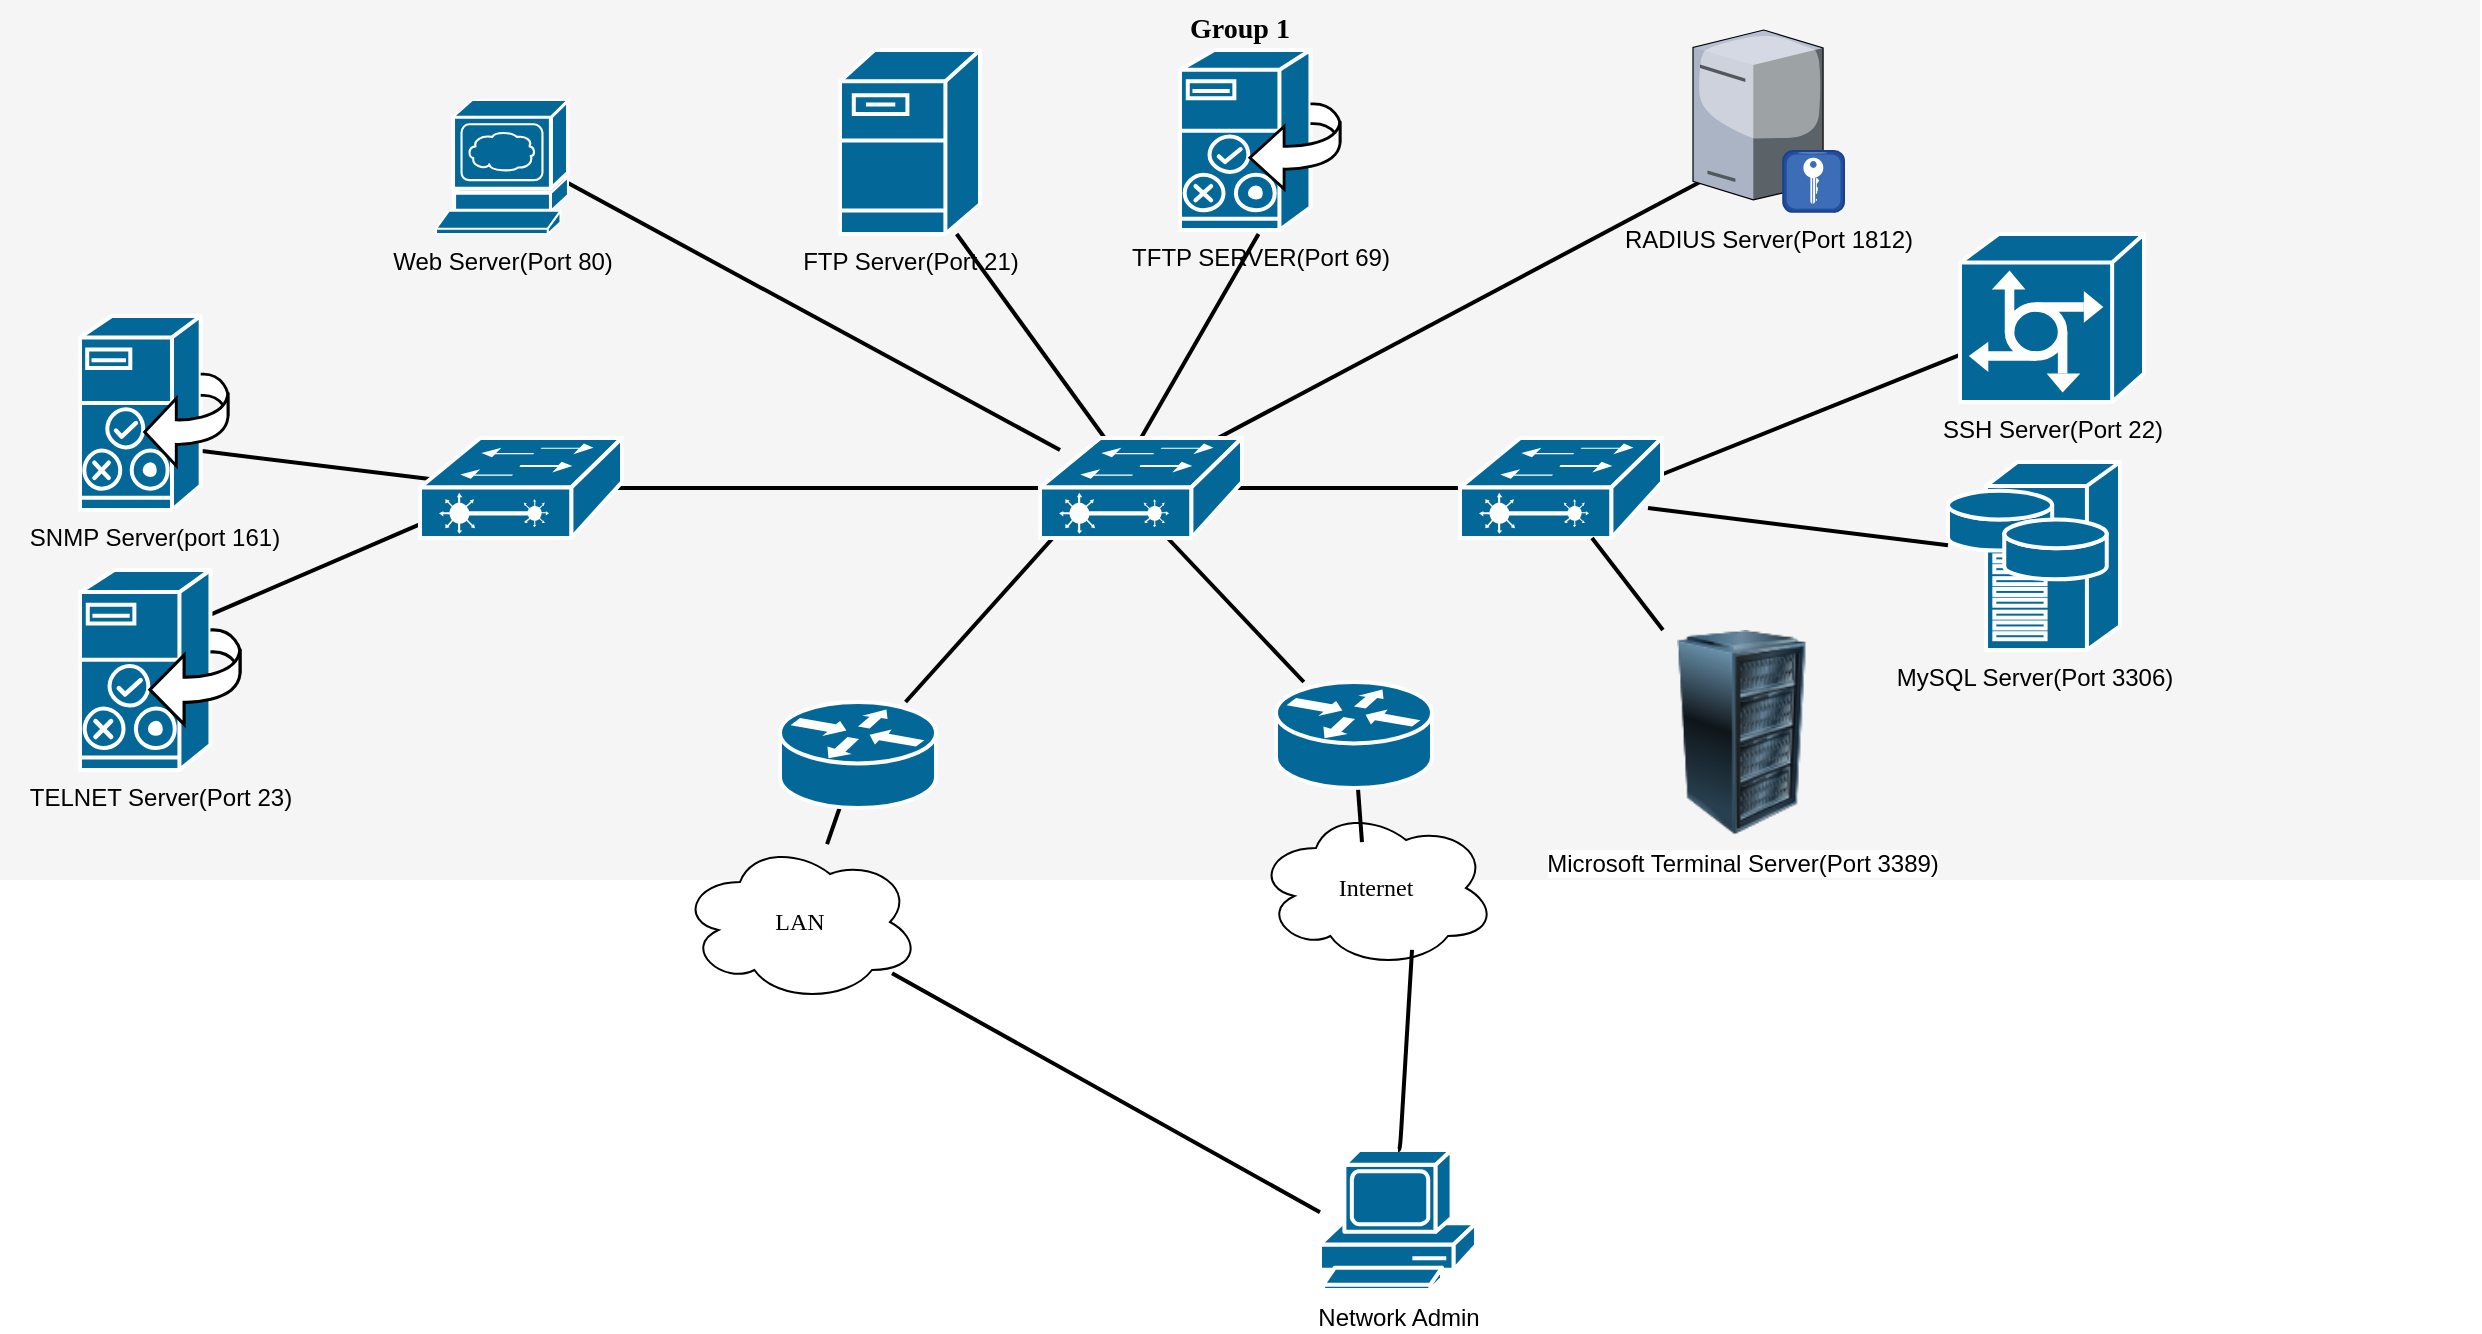 <mxfile version="15.7.4" type="github">
  <diagram name="Page-1" id="c37626ed-c26b-45fb-9056-f9ebc6bb27b6">
    <mxGraphModel dx="868" dy="479" grid="1" gridSize="10" guides="1" tooltips="1" connect="1" arrows="1" fold="1" page="1" pageScale="1" pageWidth="1100" pageHeight="850" background="none" math="0" shadow="0">
      <root>
        <mxCell id="0" />
        <mxCell id="1" parent="0" />
        <mxCell id="1c7a67bf8fd3230f-83" value="Group 1" style="whiteSpace=wrap;html=1;rounded=0;shadow=0;comic=0;strokeWidth=1;fontFamily=Verdana;fontSize=14;fillColor=#f5f5f5;strokeColor=none;verticalAlign=top;fontStyle=1" parent="1" vertex="1">
          <mxGeometry x="490" y="275" width="1240" height="440" as="geometry" />
        </mxCell>
        <mxCell id="1c7a67bf8fd3230f-37" style="edgeStyle=none;html=1;labelBackgroundColor=none;startFill=0;endArrow=none;endFill=0;strokeWidth=2;fontFamily=Verdana;fontSize=12;" parent="1" edge="1">
          <mxGeometry relative="1" as="geometry">
            <mxPoint x="774" y="366.548" as="sourcePoint" />
            <mxPoint x="1020" y="500" as="targetPoint" />
          </mxGeometry>
        </mxCell>
        <mxCell id="1c7a67bf8fd3230f-38" style="edgeStyle=none;html=1;labelBackgroundColor=none;startFill=0;endArrow=none;endFill=0;strokeWidth=2;fontFamily=Verdana;fontSize=12;" parent="1" target="cSWxuscRy3IH5lDIbwuA-13" edge="1">
          <mxGeometry relative="1" as="geometry">
            <mxPoint x="968.329" y="392" as="sourcePoint" />
            <mxPoint x="1023.671" y="476" as="targetPoint" />
          </mxGeometry>
        </mxCell>
        <mxCell id="1c7a67bf8fd3230f-39" style="edgeStyle=none;html=1;labelBackgroundColor=none;startFill=0;endArrow=none;endFill=0;strokeWidth=2;fontFamily=Verdana;fontSize=12;entryX=0.5;entryY=0;entryDx=0;entryDy=0;entryPerimeter=0;" parent="1" target="cSWxuscRy3IH5lDIbwuA-13" edge="1">
          <mxGeometry relative="1" as="geometry">
            <mxPoint x="1119.235" y="392" as="sourcePoint" />
            <mxPoint x="1074.765" y="476" as="targetPoint" />
          </mxGeometry>
        </mxCell>
        <mxCell id="1c7a67bf8fd3230f-40" style="edgeStyle=none;html=1;labelBackgroundColor=none;startFill=0;endArrow=none;endFill=0;strokeWidth=2;fontFamily=Verdana;fontSize=12;" parent="1" edge="1">
          <mxGeometry relative="1" as="geometry">
            <mxPoint x="1340" y="366" as="sourcePoint" />
            <mxPoint x="1084" y="502" as="targetPoint" />
          </mxGeometry>
        </mxCell>
        <mxCell id="1c7a67bf8fd3230f-41" style="edgeStyle=none;html=1;labelBackgroundColor=none;startFill=0;endArrow=none;endFill=0;strokeWidth=2;fontFamily=Verdana;fontSize=12;" parent="1" edge="1">
          <mxGeometry relative="1" as="geometry">
            <mxPoint x="1084" y="519" as="sourcePoint" />
            <mxPoint x="1240" y="519" as="targetPoint" />
          </mxGeometry>
        </mxCell>
        <mxCell id="1c7a67bf8fd3230f-45" style="edgeStyle=none;html=1;labelBackgroundColor=none;startFill=0;endArrow=none;endFill=0;strokeWidth=2;fontFamily=Verdana;fontSize=12;" parent="1" edge="1">
          <mxGeometry relative="1" as="geometry">
            <mxPoint x="1020" y="519" as="sourcePoint" />
            <mxPoint x="774" y="519" as="targetPoint" />
          </mxGeometry>
        </mxCell>
        <mxCell id="1c7a67bf8fd3230f-49" style="edgeStyle=none;html=1;labelBackgroundColor=none;startFill=0;endArrow=none;endFill=0;strokeWidth=2;fontFamily=Verdana;fontSize=12;exitX=0.099;exitY=0.92;exitDx=0;exitDy=0;exitPerimeter=0;" parent="1" source="cSWxuscRy3IH5lDIbwuA-13" target="1c7a67bf8fd3230f-46" edge="1">
          <mxGeometry relative="1" as="geometry">
            <mxPoint x="1020" y="551.12" as="sourcePoint" />
          </mxGeometry>
        </mxCell>
        <mxCell id="1c7a67bf8fd3230f-50" style="edgeStyle=none;html=1;labelBackgroundColor=none;startFill=0;endArrow=none;endFill=0;strokeWidth=2;fontFamily=Verdana;fontSize=12;exitX=0.594;exitY=0.92;exitDx=0;exitDy=0;exitPerimeter=0;" parent="1" source="cSWxuscRy3IH5lDIbwuA-13" target="1c7a67bf8fd3230f-47" edge="1">
          <mxGeometry relative="1" as="geometry">
            <mxPoint x="1084" y="553.365" as="sourcePoint" />
          </mxGeometry>
        </mxCell>
        <mxCell id="1c7a67bf8fd3230f-64" style="edgeStyle=none;html=1;labelBackgroundColor=none;startFill=0;endArrow=none;endFill=0;strokeWidth=2;fontFamily=Verdana;fontSize=12;" parent="1" edge="1">
          <mxGeometry relative="1" as="geometry">
            <mxPoint x="710" y="515.092" as="sourcePoint" />
            <mxPoint x="591" y="500.557" as="targetPoint" />
          </mxGeometry>
        </mxCell>
        <mxCell id="1c7a67bf8fd3230f-65" style="edgeStyle=none;html=1;labelBackgroundColor=none;startFill=0;endArrow=none;endFill=0;strokeWidth=2;fontFamily=Verdana;fontSize=12;" parent="1" edge="1">
          <mxGeometry relative="1" as="geometry">
            <mxPoint x="710" y="532.807" as="sourcePoint" />
            <mxPoint x="590" y="584.584" as="targetPoint" />
          </mxGeometry>
        </mxCell>
        <mxCell id="1c7a67bf8fd3230f-42" style="edgeStyle=none;html=1;labelBackgroundColor=none;startFill=0;endArrow=none;endFill=0;strokeWidth=2;fontFamily=Verdana;fontSize=12;" parent="1" target="cSWxuscRy3IH5lDIbwuA-19" edge="1">
          <mxGeometry relative="1" as="geometry">
            <mxPoint x="1304" y="519" as="sourcePoint" />
            <mxPoint x="1372" y="519" as="targetPoint" />
          </mxGeometry>
        </mxCell>
        <mxCell id="1c7a67bf8fd3230f-61" style="edgeStyle=none;html=1;labelBackgroundColor=none;startFill=0;endArrow=none;endFill=0;strokeWidth=2;fontFamily=Verdana;fontSize=12;" parent="1" source="1c7a67bf8fd3230f-13" edge="1">
          <mxGeometry relative="1" as="geometry">
            <mxPoint x="1150" y="881.137" as="targetPoint" />
          </mxGeometry>
        </mxCell>
        <mxCell id="1c7a67bf8fd3230f-13" value="LAN" style="ellipse;shape=cloud;whiteSpace=wrap;html=1;rounded=0;shadow=0;comic=0;strokeWidth=1;fontFamily=Verdana;fontSize=12;" parent="1" vertex="1">
          <mxGeometry x="830" y="696" width="120" height="80" as="geometry" />
        </mxCell>
        <mxCell id="1c7a67bf8fd3230f-15" value="Internet" style="ellipse;shape=cloud;whiteSpace=wrap;html=1;rounded=0;shadow=0;comic=0;strokeWidth=1;fontFamily=Verdana;fontSize=12;" parent="1" vertex="1">
          <mxGeometry x="1118" y="679" width="120" height="80" as="geometry" />
        </mxCell>
        <mxCell id="1c7a67bf8fd3230f-55" style="edgeStyle=none;html=1;labelBackgroundColor=none;startFill=0;endArrow=none;endFill=0;strokeWidth=2;fontFamily=Verdana;fontSize=12;" parent="1" source="1c7a67bf8fd3230f-46" target="1c7a67bf8fd3230f-13" edge="1">
          <mxGeometry relative="1" as="geometry" />
        </mxCell>
        <mxCell id="1c7a67bf8fd3230f-46" value="" style="shape=mxgraph.cisco.routers.router;html=1;dashed=0;fillColor=#036897;strokeColor=#ffffff;strokeWidth=2;verticalLabelPosition=bottom;verticalAlign=top;rounded=0;shadow=0;comic=0;fontFamily=Verdana;fontSize=12;" parent="1" vertex="1">
          <mxGeometry x="880" y="626" width="78" height="53" as="geometry" />
        </mxCell>
        <mxCell id="1c7a67bf8fd3230f-54" style="edgeStyle=none;html=1;labelBackgroundColor=none;startFill=0;endArrow=none;endFill=0;strokeWidth=2;fontFamily=Verdana;fontSize=12;" parent="1" source="1c7a67bf8fd3230f-47" edge="1">
          <mxGeometry relative="1" as="geometry">
            <mxPoint x="1170.993" y="696.05" as="targetPoint" />
          </mxGeometry>
        </mxCell>
        <mxCell id="1c7a67bf8fd3230f-47" value="" style="shape=mxgraph.cisco.routers.router;html=1;dashed=0;fillColor=#036897;strokeColor=#ffffff;strokeWidth=2;verticalLabelPosition=bottom;verticalAlign=top;rounded=0;shadow=0;comic=0;fontFamily=Verdana;fontSize=12;" parent="1" vertex="1">
          <mxGeometry x="1128" y="616" width="78" height="53" as="geometry" />
        </mxCell>
        <object label="Web Server(Port 80)" placeholders="1" id="cSWxuscRy3IH5lDIbwuA-2">
          <mxCell style="shape=mxgraph.cisco.servers.www_server;sketch=0;html=1;pointerEvents=1;dashed=0;fillColor=#036897;strokeColor=#ffffff;strokeWidth=2;verticalLabelPosition=bottom;verticalAlign=top;align=center;outlineConnect=0;" vertex="1" parent="1">
            <mxGeometry x="708" y="325" width="66" height="67" as="geometry" />
          </mxCell>
        </object>
        <mxCell id="cSWxuscRy3IH5lDIbwuA-7" value="&lt;div&gt;FTP Server(Port 21)&lt;/div&gt;" style="shape=mxgraph.cisco.servers.fileserver;sketch=0;html=1;pointerEvents=1;dashed=0;fillColor=#036897;strokeColor=#ffffff;strokeWidth=2;verticalLabelPosition=bottom;verticalAlign=top;align=center;outlineConnect=0;" vertex="1" parent="1">
          <mxGeometry x="910" y="300" width="70" height="92" as="geometry" />
        </mxCell>
        <mxCell id="cSWxuscRy3IH5lDIbwuA-8" value="TFTP SERVER(Port 69)" style="shape=mxgraph.cisco.servers.cisco_unified_presence_server;sketch=0;html=1;pointerEvents=1;dashed=0;fillColor=#036897;strokeColor=#ffffff;strokeWidth=2;verticalLabelPosition=bottom;verticalAlign=top;align=center;outlineConnect=0;" vertex="1" parent="1">
          <mxGeometry x="1080" y="300" width="80" height="90" as="geometry" />
        </mxCell>
        <mxCell id="cSWxuscRy3IH5lDIbwuA-13" value="" style="shape=mxgraph.cisco.switches.layer_2_remote_switch;sketch=0;html=1;pointerEvents=1;dashed=0;fillColor=#036897;strokeColor=#ffffff;strokeWidth=2;verticalLabelPosition=bottom;verticalAlign=top;align=center;outlineConnect=0;" vertex="1" parent="1">
          <mxGeometry x="1010" y="494" width="101" height="50" as="geometry" />
        </mxCell>
        <mxCell id="cSWxuscRy3IH5lDIbwuA-14" value="RADIUS Server(Port 1812)" style="verticalLabelPosition=bottom;sketch=0;aspect=fixed;html=1;verticalAlign=top;strokeColor=none;align=center;outlineConnect=0;shape=mxgraph.citrix.radius_server;" vertex="1" parent="1">
          <mxGeometry x="1336.5" y="290" width="75.5" height="91" as="geometry" />
        </mxCell>
        <mxCell id="cSWxuscRy3IH5lDIbwuA-15" value="" style="shape=mxgraph.cisco.switches.layer_2_remote_switch;sketch=0;html=1;pointerEvents=1;dashed=0;fillColor=#036897;strokeColor=#ffffff;strokeWidth=2;verticalLabelPosition=bottom;verticalAlign=top;align=center;outlineConnect=0;" vertex="1" parent="1">
          <mxGeometry x="700" y="494" width="101" height="50" as="geometry" />
        </mxCell>
        <mxCell id="cSWxuscRy3IH5lDIbwuA-16" value="SNMP Server(port 161)" style="shape=mxgraph.cisco.servers.cisco_unified_presence_server;sketch=0;html=1;pointerEvents=1;dashed=0;fillColor=#036897;strokeColor=#ffffff;strokeWidth=2;verticalLabelPosition=bottom;verticalAlign=top;align=center;outlineConnect=0;" vertex="1" parent="1">
          <mxGeometry x="530" y="433" width="74" height="97" as="geometry" />
        </mxCell>
        <mxCell id="cSWxuscRy3IH5lDIbwuA-17" value="TELNET Server(Port 23)" style="shape=mxgraph.cisco.servers.cisco_unified_presence_server;sketch=0;html=1;pointerEvents=1;dashed=0;fillColor=#036897;strokeColor=#ffffff;strokeWidth=2;verticalLabelPosition=bottom;verticalAlign=top;align=center;outlineConnect=0;" vertex="1" parent="1">
          <mxGeometry x="530" y="560" width="80" height="100" as="geometry" />
        </mxCell>
        <mxCell id="cSWxuscRy3IH5lDIbwuA-18" value="" style="shape=mxgraph.cisco.switches.layer_2_remote_switch;sketch=0;html=1;pointerEvents=1;dashed=0;fillColor=#036897;strokeColor=#ffffff;strokeWidth=2;verticalLabelPosition=bottom;verticalAlign=top;align=center;outlineConnect=0;" vertex="1" parent="1">
          <mxGeometry x="1220" y="494" width="101" height="50" as="geometry" />
        </mxCell>
        <mxCell id="cSWxuscRy3IH5lDIbwuA-19" value="SSH Server(Port 22)" style="shape=mxgraph.cisco.servers.communications_server;sketch=0;html=1;pointerEvents=1;dashed=0;fillColor=#036897;strokeColor=#ffffff;strokeWidth=2;verticalLabelPosition=bottom;verticalAlign=top;align=center;outlineConnect=0;" vertex="1" parent="1">
          <mxGeometry x="1470" y="392" width="92" height="84" as="geometry" />
        </mxCell>
        <mxCell id="cSWxuscRy3IH5lDIbwuA-20" value="MySQL Server(Port 3306)" style="shape=mxgraph.cisco.servers.storage_server;sketch=0;html=1;pointerEvents=1;dashed=0;fillColor=#036897;strokeColor=#ffffff;strokeWidth=2;verticalLabelPosition=bottom;verticalAlign=top;align=center;outlineConnect=0;" vertex="1" parent="1">
          <mxGeometry x="1464" y="506" width="86" height="94" as="geometry" />
        </mxCell>
        <mxCell id="cSWxuscRy3IH5lDIbwuA-22" style="edgeStyle=none;html=1;labelBackgroundColor=none;startFill=0;endArrow=none;endFill=0;strokeWidth=2;fontFamily=Verdana;fontSize=12;" edge="1" parent="1" target="cSWxuscRy3IH5lDIbwuA-20">
          <mxGeometry relative="1" as="geometry">
            <mxPoint x="1314" y="529" as="sourcePoint" />
            <mxPoint x="1480" y="462.443" as="targetPoint" />
            <Array as="points" />
          </mxGeometry>
        </mxCell>
        <mxCell id="cSWxuscRy3IH5lDIbwuA-23" value="Network Admin" style="shape=mxgraph.cisco.computers_and_peripherals.pc;sketch=0;html=1;pointerEvents=1;dashed=0;fillColor=#036897;strokeColor=#ffffff;strokeWidth=2;verticalLabelPosition=bottom;verticalAlign=top;align=center;outlineConnect=0;" vertex="1" parent="1">
          <mxGeometry x="1150" y="850" width="78" height="70" as="geometry" />
        </mxCell>
        <mxCell id="cSWxuscRy3IH5lDIbwuA-24" style="edgeStyle=none;html=1;labelBackgroundColor=none;startFill=0;endArrow=none;endFill=0;strokeWidth=2;fontFamily=Verdana;fontSize=12;entryX=0.5;entryY=0;entryDx=0;entryDy=0;entryPerimeter=0;" edge="1" parent="1" target="cSWxuscRy3IH5lDIbwuA-23">
          <mxGeometry relative="1" as="geometry">
            <mxPoint x="1196.011" y="749.995" as="sourcePoint" />
            <mxPoint x="1409.99" y="869.467" as="targetPoint" />
            <Array as="points">
              <mxPoint x="1190" y="850" />
            </Array>
          </mxGeometry>
        </mxCell>
        <mxCell id="cSWxuscRy3IH5lDIbwuA-25" value="Microsoft Terminal Server(Port 3389)" style="image;html=1;image=img/lib/clip_art/computers/Server_Rack_128x128.png" vertex="1" parent="1">
          <mxGeometry x="1321" y="590" width="80" height="102.5" as="geometry" />
        </mxCell>
        <mxCell id="cSWxuscRy3IH5lDIbwuA-26" style="edgeStyle=none;html=1;labelBackgroundColor=none;startFill=0;endArrow=none;endFill=0;strokeWidth=2;fontFamily=Verdana;fontSize=12;" edge="1" parent="1" source="cSWxuscRy3IH5lDIbwuA-25">
          <mxGeometry relative="1" as="geometry">
            <mxPoint x="1120" y="610.56" as="sourcePoint" />
            <mxPoint x="1286" y="544.003" as="targetPoint" />
          </mxGeometry>
        </mxCell>
      </root>
    </mxGraphModel>
  </diagram>
</mxfile>
